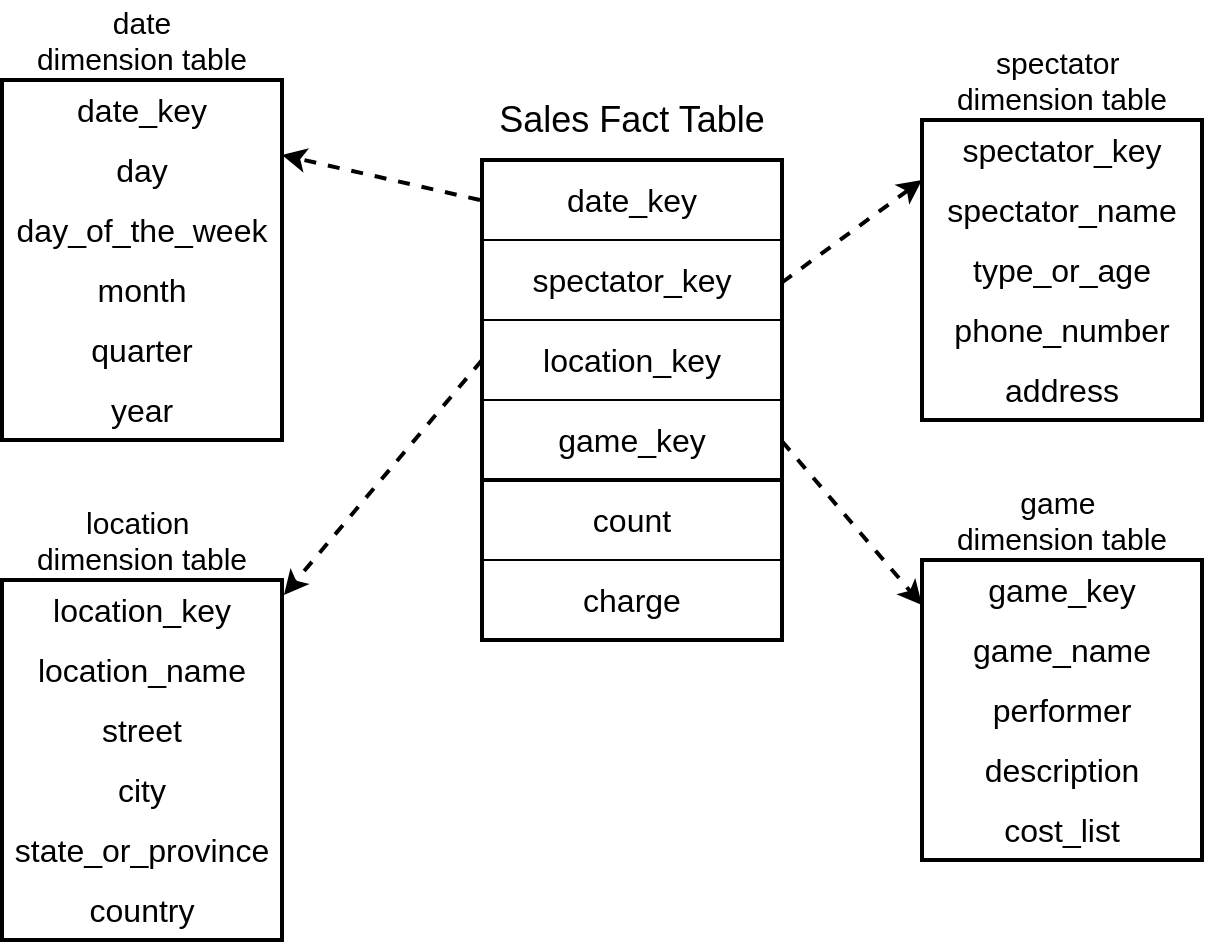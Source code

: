 <mxfile version="14.6.6" type="github">
  <diagram id="M9gP0iL7Iol46Djj5Ob1" name="Page-1">
    <mxGraphModel dx="875" dy="405" grid="1" gridSize="10" guides="1" tooltips="1" connect="1" arrows="1" fold="1" page="1" pageScale="1" pageWidth="827" pageHeight="1169" math="0" shadow="0">
      <root>
        <mxCell id="0" />
        <mxCell id="1" parent="0" />
        <mxCell id="qGCEQoSMbqXVrrOA4UeA-1" value="" style="rounded=0;whiteSpace=wrap;html=1;strokeWidth=2;" parent="1" vertex="1">
          <mxGeometry x="320" y="80" width="150" height="160" as="geometry" />
        </mxCell>
        <mxCell id="qGCEQoSMbqXVrrOA4UeA-2" value="&lt;font style=&quot;font-size: 16px&quot;&gt;date_key&lt;/font&gt;" style="text;html=1;fillColor=none;align=center;verticalAlign=middle;whiteSpace=wrap;rounded=0;perimeterSpacing=1;strokeWidth=1;strokeColor=#000000;" parent="1" vertex="1">
          <mxGeometry x="320" y="80" width="150" height="40" as="geometry" />
        </mxCell>
        <mxCell id="qGCEQoSMbqXVrrOA4UeA-3" value="&lt;font style=&quot;font-size: 16px&quot;&gt;spectator_key&lt;/font&gt;&lt;span style=&quot;color: rgba(0 , 0 , 0 , 0) ; font-family: monospace ; font-size: 0px&quot;&gt;%3CmxGraphModel%3E%3Croot%3E%3CmxCell%20id%3D%220%22%2F%3E%3CmxCell%20id%3D%221%22%20parent%3D%220%22%2F%3E%3CmxCell%20id%3D%222%22%20value%3D%22%26lt%3Bfont%20style%3D%26quot%3Bfont-size%3A%2016px%26quot%3B%26gt%3Bdate_key%26lt%3B%2Ffont%26gt%3B%22%20style%3D%22text%3Bhtml%3D1%3BstrokeColor%3Dnone%3BfillColor%3Dnone%3Balign%3Dcenter%3BverticalAlign%3Dmiddle%3BwhiteSpace%3Dwrap%3Brounded%3D0%3B%22%20vertex%3D%221%22%20parent%3D%221%22%3E%3CmxGeometry%20x%3D%22310%22%20y%3D%2270%22%20width%3D%22150%22%20height%3D%2240%22%20as%3D%22geometry%22%2F%3E%3C%2FmxCell%3E%3C%2Froot%3E%3C%2FmxGraphModel%3E&lt;/span&gt;" style="text;html=1;fillColor=none;align=center;verticalAlign=middle;whiteSpace=wrap;rounded=0;strokeColor=#000000;" parent="1" vertex="1">
          <mxGeometry x="320" y="120" width="150" height="40" as="geometry" />
        </mxCell>
        <mxCell id="qGCEQoSMbqXVrrOA4UeA-4" value="&lt;font style=&quot;font-size: 16px&quot;&gt;location_key&lt;/font&gt;" style="text;html=1;fillColor=none;align=center;verticalAlign=middle;whiteSpace=wrap;rounded=0;strokeColor=#000000;" parent="1" vertex="1">
          <mxGeometry x="320" y="160" width="150" height="40" as="geometry" />
        </mxCell>
        <mxCell id="qGCEQoSMbqXVrrOA4UeA-5" value="&lt;font style=&quot;font-size: 16px&quot;&gt;game_key&lt;/font&gt;" style="text;html=1;fillColor=none;align=center;verticalAlign=middle;whiteSpace=wrap;rounded=0;strokeColor=#000000;" parent="1" vertex="1">
          <mxGeometry x="320" y="200" width="150" height="40" as="geometry" />
        </mxCell>
        <mxCell id="qGCEQoSMbqXVrrOA4UeA-6" value="" style="rounded=0;whiteSpace=wrap;html=1;strokeWidth=2;" parent="1" vertex="1">
          <mxGeometry x="320" y="240" width="150" height="80" as="geometry" />
        </mxCell>
        <mxCell id="qGCEQoSMbqXVrrOA4UeA-7" value="" style="endArrow=none;html=1;exitX=0;exitY=0;exitDx=0;exitDy=0;entryX=1;entryY=1;entryDx=0;entryDy=0;" parent="1" source="qGCEQoSMbqXVrrOA4UeA-6" target="qGCEQoSMbqXVrrOA4UeA-5" edge="1">
          <mxGeometry width="50" height="50" relative="1" as="geometry">
            <mxPoint x="360" y="250" as="sourcePoint" />
            <mxPoint x="410" y="200" as="targetPoint" />
          </mxGeometry>
        </mxCell>
        <mxCell id="qGCEQoSMbqXVrrOA4UeA-8" value="&lt;font style=&quot;font-size: 16px&quot;&gt;charge&lt;/font&gt;" style="text;html=1;fillColor=none;align=center;verticalAlign=middle;whiteSpace=wrap;rounded=0;perimeterSpacing=1;strokeWidth=1;strokeColor=#000000;" parent="1" vertex="1">
          <mxGeometry x="320" y="280" width="150" height="40" as="geometry" />
        </mxCell>
        <mxCell id="qGCEQoSMbqXVrrOA4UeA-10" value="&lt;font style=&quot;font-size: 16px&quot;&gt;count&lt;/font&gt;" style="text;html=1;fillColor=none;align=center;verticalAlign=middle;whiteSpace=wrap;rounded=0;perimeterSpacing=1;strokeWidth=1;strokeColor=#000000;" parent="1" vertex="1">
          <mxGeometry x="320" y="240" width="150" height="40" as="geometry" />
        </mxCell>
        <mxCell id="qGCEQoSMbqXVrrOA4UeA-11" value="&lt;font style=&quot;font-size: 18px&quot;&gt;Sales Fact Table&lt;/font&gt;" style="text;html=1;strokeColor=none;fillColor=none;align=center;verticalAlign=middle;whiteSpace=wrap;rounded=0;" parent="1" vertex="1">
          <mxGeometry x="320" y="40" width="150" height="40" as="geometry" />
        </mxCell>
        <mxCell id="qGCEQoSMbqXVrrOA4UeA-12" value="" style="rounded=0;whiteSpace=wrap;html=1;strokeColor=#000000;strokeWidth=2;" parent="1" vertex="1">
          <mxGeometry x="80" y="40" width="140" height="180" as="geometry" />
        </mxCell>
        <mxCell id="qGCEQoSMbqXVrrOA4UeA-13" value="&lt;font style=&quot;font-size: 15px&quot;&gt;date &lt;br&gt;dimension table&lt;/font&gt;" style="text;html=1;strokeColor=none;fillColor=none;align=center;verticalAlign=middle;whiteSpace=wrap;rounded=0;" parent="1" vertex="1">
          <mxGeometry x="80" width="140" height="40" as="geometry" />
        </mxCell>
        <mxCell id="qGCEQoSMbqXVrrOA4UeA-14" value="&lt;font style=&quot;font-size: 16px&quot;&gt;date_key&lt;/font&gt;" style="text;html=1;strokeColor=none;fillColor=none;align=center;verticalAlign=middle;whiteSpace=wrap;rounded=0;" parent="1" vertex="1">
          <mxGeometry x="80" y="40" width="140" height="30" as="geometry" />
        </mxCell>
        <mxCell id="qGCEQoSMbqXVrrOA4UeA-15" value="&lt;font style=&quot;font-size: 16px&quot;&gt;day&lt;/font&gt;&lt;span style=&quot;color: rgba(0 , 0 , 0 , 0) ; font-family: monospace ; font-size: 0px&quot;&gt;%3CmxGraphModel%3E%3Croot%3E%3CmxCell%20id%3D%220%22%2F%3E%3CmxCell%20id%3D%221%22%20parent%3D%220%22%2F%3E%3CmxCell%20id%3D%222%22%20value%3D%22%26lt%3Bfont%20style%3D%26quot%3Bfont-size%3A%2016px%26quot%3B%26gt%3Bdate_key%26lt%3B%2Ffont%26gt%3B%22%20style%3D%22text%3Bhtml%3D1%3BstrokeColor%3Dnone%3BfillColor%3Dnone%3Balign%3Dcenter%3BverticalAlign%3Dmiddle%3BwhiteSpace%3Dwrap%3Brounded%3D0%3B%22%20vertex%3D%221%22%20parent%3D%221%22%3E%3CmxGeometry%20x%3D%2280%22%20y%3D%2240%22%20width%3D%22120%22%20height%3D%2230%22%20as%3D%22geometry%22%2F%3E%3C%2FmxCell%3E%3C%2Froot%3E%3C%2FmxGraphModel%3E&lt;/span&gt;" style="text;html=1;strokeColor=none;fillColor=none;align=center;verticalAlign=middle;whiteSpace=wrap;rounded=0;" parent="1" vertex="1">
          <mxGeometry x="80" y="70" width="140" height="30" as="geometry" />
        </mxCell>
        <mxCell id="qGCEQoSMbqXVrrOA4UeA-16" value="&lt;font style=&quot;font-size: 16px&quot;&gt;day_of_the_week&lt;/font&gt;&lt;span style=&quot;color: rgba(0 , 0 , 0 , 0) ; font-family: monospace ; font-size: 0px&quot;&gt;%3CmxGraphModel%3E%3Croot%3E%3CmxCell%20id%3D%220%22%2F%3E%3CmxCell%20id%3D%221%22%20parent%3D%220%22%2F%3E%3CmxCell%20id%3D%222%22%20value%3D%22%26lt%3Bfont%20style%3D%26quot%3Bfont-size%3A%2016px%26quot%3B%26gt%3Bdate_key%26lt%3B%2Ffont%26gt%3B%22%20style%3D%22text%3Bhtml%3D1%3BstrokeColor%3Dnone%3BfillColor%3Dnone%3Balign%3Dcenter%3BverticalAlign%3Dmiddle%3BwhiteSpace%3Dwrap%3Brounded%3D0%3B%22%20vertex%3D%221%22%20parent%3D%221%22%3E%3CmxGeometry%20x%3D%2280%22%20y%3D%2240%22%20width%3D%22120%22%20height%3D%2230%22%20as%3D%22geometry%22%2F%3E%3C%2FmxCell%3E%3C%2Froot%3E%3C%2FmxGraphModel%3E&lt;/span&gt;" style="text;html=1;strokeColor=none;fillColor=none;align=center;verticalAlign=middle;whiteSpace=wrap;rounded=0;" parent="1" vertex="1">
          <mxGeometry x="80" y="100" width="140" height="30" as="geometry" />
        </mxCell>
        <mxCell id="qGCEQoSMbqXVrrOA4UeA-17" value="&lt;span style=&quot;font-size: 16px&quot;&gt;month&lt;/span&gt;&lt;span style=&quot;color: rgba(0 , 0 , 0 , 0) ; font-family: monospace ; font-size: 0px&quot;&gt;%3CmxGraphModel%3E%3Croot%3E%3CmxCell%20id%3D%220%22%2F%3E%3CmxCell%20id%3D%221%22%20parent%3D%220%22%2F%3E%3CmxCell%20id%3D%222%22%20value%3D%22%26lt%3Bfont%20style%3D%26quot%3Bfont-size%3A%2016px%26quot%3B%26gt%3Bday_of_the_week%26lt%3B%2Ffont%26gt%3B%26lt%3Bspan%20style%3D%26quot%3Bcolor%3A%20rgba(0%20%2C%200%20%2C%200%20%2C%200)%20%3B%20font-family%3A%20monospace%20%3B%20font-size%3A%200px%26quot%3B%26gt%3B%253CmxGraphModel%253E%253Croot%253E%253CmxCell%2520id%253D%25220%2522%252F%253E%253CmxCell%2520id%253D%25221%2522%2520parent%253D%25220%2522%252F%253E%253CmxCell%2520id%253D%25222%2522%2520value%253D%2522%2526lt%253Bfont%2520style%253D%2526quot%253Bfont-size%253A%252016px%2526quot%253B%2526gt%253Bdate_key%2526lt%253B%252Ffont%2526gt%253B%2522%2520style%253D%2522text%253Bhtml%253D1%253BstrokeColor%253Dnone%253BfillColor%253Dnone%253Balign%253Dcenter%253BverticalAlign%253Dmiddle%253BwhiteSpace%253Dwrap%253Brounded%253D0%253B%2522%2520vertex%253D%25221%2522%2520parent%253D%25221%2522%253E%253CmxGeometry%2520x%253D%252280%2522%2520y%253D%252240%2522%2520width%253D%2522120%2522%2520height%253D%252230%2522%2520as%253D%2522geometry%2522%252F%253E%253C%252FmxCell%253E%253C%252Froot%253E%253C%252FmxGraphModel%253E%26lt%3B%2Fspan%26gt%3B%22%20style%3D%22text%3Bhtml%3D1%3BstrokeColor%3Dnone%3BfillColor%3Dnone%3Balign%3Dcenter%3BverticalAlign%3Dmiddle%3BwhiteSpace%3Dwrap%3Brounded%3D0%3B%22%20vertex%3D%221%22%20parent%3D%221%22%3E%3CmxGeometry%20x%3D%2280%22%20y%3D%22100%22%20width%3D%22140%22%20height%3D%2230%22%20as%3D%22geometry%22%2F%3E%3C%2FmxCell%3E%3C%2Froot%3E%3C%2FmxGraphModel%3E&lt;/span&gt;" style="text;html=1;strokeColor=none;fillColor=none;align=center;verticalAlign=middle;whiteSpace=wrap;rounded=0;" parent="1" vertex="1">
          <mxGeometry x="80" y="130" width="140" height="30" as="geometry" />
        </mxCell>
        <mxCell id="qGCEQoSMbqXVrrOA4UeA-18" value="&lt;span style=&quot;font-size: 16px&quot;&gt;quarter&lt;/span&gt;" style="text;html=1;strokeColor=none;fillColor=none;align=center;verticalAlign=middle;whiteSpace=wrap;rounded=0;" parent="1" vertex="1">
          <mxGeometry x="80" y="160" width="140" height="30" as="geometry" />
        </mxCell>
        <mxCell id="qGCEQoSMbqXVrrOA4UeA-19" value="&lt;span style=&quot;font-size: 16px&quot;&gt;year&lt;/span&gt;" style="text;html=1;strokeColor=none;fillColor=none;align=center;verticalAlign=middle;whiteSpace=wrap;rounded=0;" parent="1" vertex="1">
          <mxGeometry x="80" y="190" width="140" height="30" as="geometry" />
        </mxCell>
        <mxCell id="qGCEQoSMbqXVrrOA4UeA-20" value="" style="rounded=0;whiteSpace=wrap;html=1;strokeColor=#000000;strokeWidth=2;" parent="1" vertex="1">
          <mxGeometry x="80" y="290" width="140" height="180" as="geometry" />
        </mxCell>
        <mxCell id="qGCEQoSMbqXVrrOA4UeA-21" value="&lt;font style=&quot;font-size: 15px&quot;&gt;location&amp;nbsp;&lt;br&gt;dimension table&lt;/font&gt;" style="text;html=1;strokeColor=none;fillColor=none;align=center;verticalAlign=middle;whiteSpace=wrap;rounded=0;" parent="1" vertex="1">
          <mxGeometry x="80" y="250" width="140" height="40" as="geometry" />
        </mxCell>
        <mxCell id="qGCEQoSMbqXVrrOA4UeA-22" value="&lt;font style=&quot;font-size: 16px&quot;&gt;location_key&lt;/font&gt;" style="text;html=1;strokeColor=none;fillColor=none;align=center;verticalAlign=middle;whiteSpace=wrap;rounded=0;" parent="1" vertex="1">
          <mxGeometry x="80" y="290" width="140" height="30" as="geometry" />
        </mxCell>
        <mxCell id="qGCEQoSMbqXVrrOA4UeA-23" value="&lt;span style=&quot;font-size: 16px&quot;&gt;street&lt;/span&gt;" style="text;html=1;strokeColor=none;fillColor=none;align=center;verticalAlign=middle;whiteSpace=wrap;rounded=0;" parent="1" vertex="1">
          <mxGeometry x="80" y="350" width="140" height="30" as="geometry" />
        </mxCell>
        <mxCell id="qGCEQoSMbqXVrrOA4UeA-24" value="&lt;span style=&quot;font-size: 16px&quot;&gt;city&lt;/span&gt;" style="text;html=1;strokeColor=none;fillColor=none;align=center;verticalAlign=middle;whiteSpace=wrap;rounded=0;" parent="1" vertex="1">
          <mxGeometry x="80" y="380" width="140" height="30" as="geometry" />
        </mxCell>
        <mxCell id="qGCEQoSMbqXVrrOA4UeA-25" value="&lt;span style=&quot;font-size: 16px&quot;&gt;state_or_province&lt;/span&gt;" style="text;html=1;strokeColor=none;fillColor=none;align=center;verticalAlign=middle;whiteSpace=wrap;rounded=0;" parent="1" vertex="1">
          <mxGeometry x="80" y="410" width="140" height="30" as="geometry" />
        </mxCell>
        <mxCell id="qGCEQoSMbqXVrrOA4UeA-26" value="&lt;span style=&quot;font-size: 16px&quot;&gt;country&lt;/span&gt;" style="text;html=1;strokeColor=none;fillColor=none;align=center;verticalAlign=middle;whiteSpace=wrap;rounded=0;" parent="1" vertex="1">
          <mxGeometry x="80" y="440" width="140" height="30" as="geometry" />
        </mxCell>
        <mxCell id="qGCEQoSMbqXVrrOA4UeA-28" value="" style="endArrow=classic;html=1;strokeWidth=2;entryX=1;entryY=0.25;entryDx=0;entryDy=0;exitX=0;exitY=0.5;exitDx=0;exitDy=0;rounded=1;dashed=1;" parent="1" source="qGCEQoSMbqXVrrOA4UeA-2" target="qGCEQoSMbqXVrrOA4UeA-15" edge="1">
          <mxGeometry width="50" height="50" relative="1" as="geometry">
            <mxPoint x="280" y="210" as="sourcePoint" />
            <mxPoint x="330" y="160" as="targetPoint" />
          </mxGeometry>
        </mxCell>
        <mxCell id="qGCEQoSMbqXVrrOA4UeA-29" value="" style="endArrow=classic;html=1;strokeWidth=2;entryX=1;entryY=0.25;entryDx=0;entryDy=0;exitX=0;exitY=0.5;exitDx=0;exitDy=0;rounded=1;dashed=1;" parent="1" source="qGCEQoSMbqXVrrOA4UeA-4" edge="1">
          <mxGeometry width="50" height="50" relative="1" as="geometry">
            <mxPoint x="320" y="320" as="sourcePoint" />
            <mxPoint x="221" y="297.5" as="targetPoint" />
          </mxGeometry>
        </mxCell>
        <mxCell id="qGCEQoSMbqXVrrOA4UeA-30" value="" style="rounded=0;whiteSpace=wrap;html=1;strokeColor=#000000;strokeWidth=2;" parent="1" vertex="1">
          <mxGeometry x="540" y="60" width="140" height="150" as="geometry" />
        </mxCell>
        <mxCell id="qGCEQoSMbqXVrrOA4UeA-31" value="&lt;font style=&quot;font-size: 15px&quot;&gt;spectator&amp;nbsp;&lt;br&gt;dimension table&lt;/font&gt;" style="text;html=1;strokeColor=none;fillColor=none;align=center;verticalAlign=middle;whiteSpace=wrap;rounded=0;" parent="1" vertex="1">
          <mxGeometry x="540" y="20" width="140" height="40" as="geometry" />
        </mxCell>
        <mxCell id="qGCEQoSMbqXVrrOA4UeA-32" value="&lt;font style=&quot;font-size: 16px&quot;&gt;spectator_key&lt;/font&gt;" style="text;html=1;strokeColor=none;fillColor=none;align=center;verticalAlign=middle;whiteSpace=wrap;rounded=0;" parent="1" vertex="1">
          <mxGeometry x="540" y="60" width="140" height="30" as="geometry" />
        </mxCell>
        <mxCell id="qGCEQoSMbqXVrrOA4UeA-33" value="&lt;span style=&quot;font-size: 16px&quot;&gt;spectator_name&lt;/span&gt;" style="text;html=1;strokeColor=none;fillColor=none;align=center;verticalAlign=middle;whiteSpace=wrap;rounded=0;" parent="1" vertex="1">
          <mxGeometry x="540" y="90" width="140" height="30" as="geometry" />
        </mxCell>
        <mxCell id="qGCEQoSMbqXVrrOA4UeA-34" value="&lt;span style=&quot;font-size: 16px&quot;&gt;type_or_age&lt;/span&gt;" style="text;html=1;strokeColor=none;fillColor=none;align=center;verticalAlign=middle;whiteSpace=wrap;rounded=0;" parent="1" vertex="1">
          <mxGeometry x="540" y="120" width="140" height="30" as="geometry" />
        </mxCell>
        <mxCell id="qGCEQoSMbqXVrrOA4UeA-35" value="&lt;span style=&quot;font-size: 16px&quot;&gt;phone_number&lt;/span&gt;" style="text;html=1;strokeColor=none;fillColor=none;align=center;verticalAlign=middle;whiteSpace=wrap;rounded=0;" parent="1" vertex="1">
          <mxGeometry x="540" y="150" width="140" height="30" as="geometry" />
        </mxCell>
        <mxCell id="qGCEQoSMbqXVrrOA4UeA-36" value="&lt;span style=&quot;font-size: 16px&quot;&gt;address&lt;/span&gt;" style="text;html=1;strokeColor=none;fillColor=none;align=center;verticalAlign=middle;whiteSpace=wrap;rounded=0;" parent="1" vertex="1">
          <mxGeometry x="540" y="180" width="140" height="30" as="geometry" />
        </mxCell>
        <mxCell id="qGCEQoSMbqXVrrOA4UeA-37" value="" style="endArrow=classic;html=1;strokeWidth=2;entryX=0;entryY=0;entryDx=0;entryDy=0;exitX=0;exitY=0.5;exitDx=0;exitDy=0;rounded=1;dashed=1;" parent="1" target="qGCEQoSMbqXVrrOA4UeA-33" edge="1">
          <mxGeometry width="50" height="50" relative="1" as="geometry">
            <mxPoint x="470" y="141.25" as="sourcePoint" />
            <mxPoint x="371" y="118.75" as="targetPoint" />
          </mxGeometry>
        </mxCell>
        <mxCell id="qGCEQoSMbqXVrrOA4UeA-38" value="" style="rounded=0;whiteSpace=wrap;html=1;strokeColor=#000000;strokeWidth=2;" parent="1" vertex="1">
          <mxGeometry x="540" y="280" width="140" height="150" as="geometry" />
        </mxCell>
        <mxCell id="qGCEQoSMbqXVrrOA4UeA-39" value="&lt;font style=&quot;font-size: 15px&quot;&gt;game&amp;nbsp;&lt;br&gt;dimension table&lt;/font&gt;" style="text;html=1;strokeColor=none;fillColor=none;align=center;verticalAlign=middle;whiteSpace=wrap;rounded=0;" parent="1" vertex="1">
          <mxGeometry x="540" y="240" width="140" height="40" as="geometry" />
        </mxCell>
        <mxCell id="qGCEQoSMbqXVrrOA4UeA-40" value="&lt;font style=&quot;font-size: 16px&quot;&gt;game_key&lt;/font&gt;" style="text;html=1;strokeColor=none;fillColor=none;align=center;verticalAlign=middle;whiteSpace=wrap;rounded=0;" parent="1" vertex="1">
          <mxGeometry x="540" y="280" width="140" height="30" as="geometry" />
        </mxCell>
        <mxCell id="qGCEQoSMbqXVrrOA4UeA-41" value="&lt;span style=&quot;font-size: 16px&quot;&gt;game_name&lt;/span&gt;" style="text;html=1;strokeColor=none;fillColor=none;align=center;verticalAlign=middle;whiteSpace=wrap;rounded=0;" parent="1" vertex="1">
          <mxGeometry x="540" y="310" width="140" height="30" as="geometry" />
        </mxCell>
        <mxCell id="qGCEQoSMbqXVrrOA4UeA-42" value="&lt;span style=&quot;font-size: 16px&quot;&gt;performer&lt;/span&gt;" style="text;html=1;strokeColor=none;fillColor=none;align=center;verticalAlign=middle;whiteSpace=wrap;rounded=0;" parent="1" vertex="1">
          <mxGeometry x="540" y="340" width="140" height="30" as="geometry" />
        </mxCell>
        <mxCell id="qGCEQoSMbqXVrrOA4UeA-43" value="&lt;span style=&quot;font-size: 16px&quot;&gt;description&lt;/span&gt;" style="text;html=1;strokeColor=none;fillColor=none;align=center;verticalAlign=middle;whiteSpace=wrap;rounded=0;" parent="1" vertex="1">
          <mxGeometry x="540" y="370" width="140" height="30" as="geometry" />
        </mxCell>
        <mxCell id="qGCEQoSMbqXVrrOA4UeA-44" value="&lt;span style=&quot;font-size: 16px&quot;&gt;cost_list&lt;/span&gt;" style="text;html=1;strokeColor=none;fillColor=none;align=center;verticalAlign=middle;whiteSpace=wrap;rounded=0;" parent="1" vertex="1">
          <mxGeometry x="540" y="400" width="140" height="30" as="geometry" />
        </mxCell>
        <mxCell id="qGCEQoSMbqXVrrOA4UeA-45" value="" style="endArrow=classic;html=1;strokeWidth=2;entryX=0;entryY=0.75;entryDx=0;entryDy=0;exitX=0;exitY=0.5;exitDx=0;exitDy=0;rounded=1;dashed=1;" parent="1" target="qGCEQoSMbqXVrrOA4UeA-40" edge="1">
          <mxGeometry width="50" height="50" relative="1" as="geometry">
            <mxPoint x="470" y="220.63" as="sourcePoint" />
            <mxPoint x="540" y="169.38" as="targetPoint" />
          </mxGeometry>
        </mxCell>
        <mxCell id="8jUdMIPx_C5RihmLWJcU-1" value="&lt;font style=&quot;font-size: 16px&quot;&gt;location_name&lt;/font&gt;" style="text;html=1;strokeColor=none;fillColor=none;align=center;verticalAlign=middle;whiteSpace=wrap;rounded=0;" vertex="1" parent="1">
          <mxGeometry x="80" y="320" width="140" height="30" as="geometry" />
        </mxCell>
      </root>
    </mxGraphModel>
  </diagram>
</mxfile>
